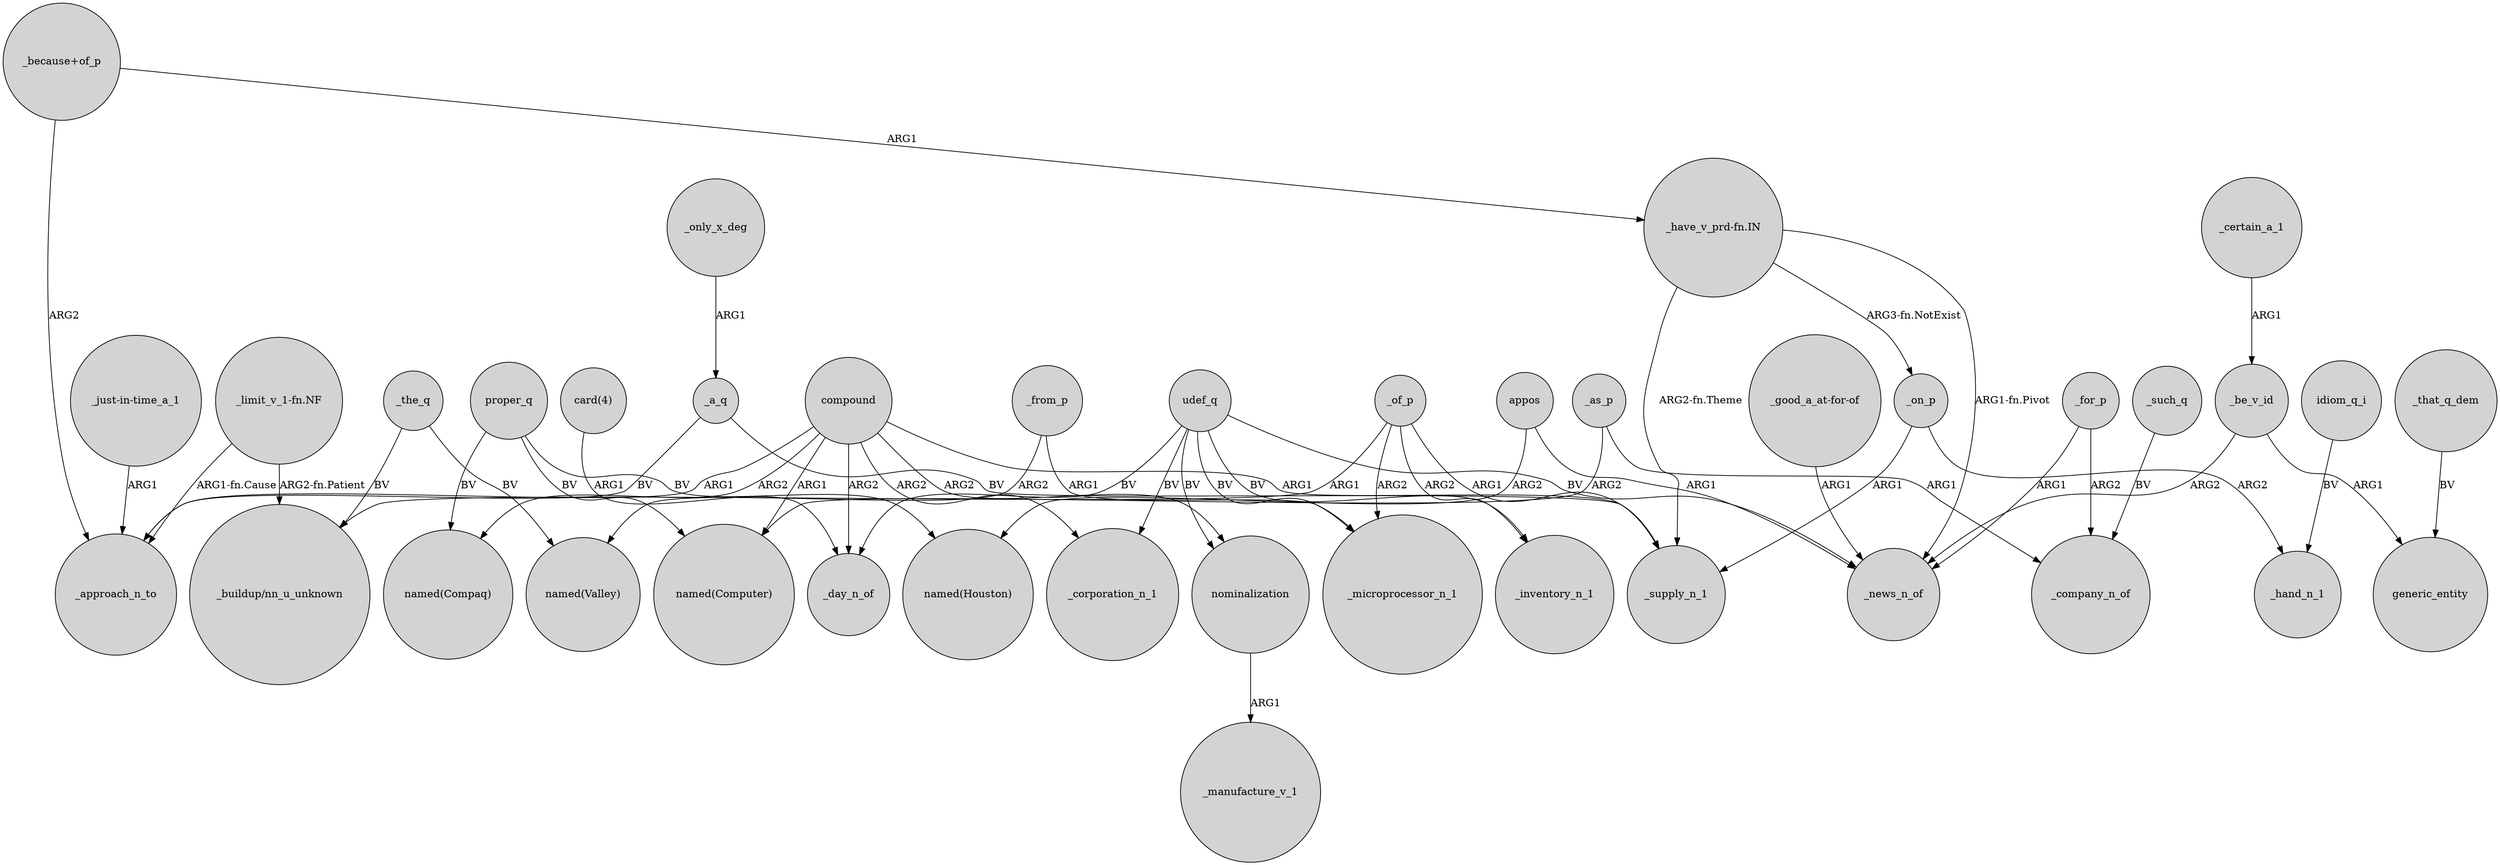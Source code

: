 digraph {
	node [shape=circle style=filled]
	_a_q -> _supply_n_1 [label=BV]
	appos -> "named(Houston)" [label=ARG2]
	udef_q -> _microprocessor_n_1 [label=BV]
	idiom_q_i -> _hand_n_1 [label=BV]
	_that_q_dem -> generic_entity [label=BV]
	appos -> _news_n_of [label=ARG1]
	"_just-in-time_a_1" -> _approach_n_to [label=ARG1]
	"_have_v_prd-fn.IN" -> _news_n_of [label="ARG1-fn.Pivot"]
	_the_q -> "_buildup/nn_u_unknown" [label=BV]
	proper_q -> "named(Compaq)" [label=BV]
	_for_p -> _news_n_of [label=ARG1]
	compound -> _corporation_n_1 [label=ARG2]
	_from_p -> "named(Valley)" [label=ARG2]
	compound -> _day_n_of [label=ARG2]
	"_have_v_prd-fn.IN" -> _on_p [label="ARG3-fn.NotExist"]
	nominalization -> _manufacture_v_1 [label=ARG1]
	_of_p -> _supply_n_1 [label=ARG1]
	"_have_v_prd-fn.IN" -> _supply_n_1 [label="ARG2-fn.Theme"]
	"_good_a_at-for-of" -> _news_n_of [label=ARG1]
	udef_q -> _day_n_of [label=BV]
	_be_v_id -> generic_entity [label=ARG1]
	"card(4)" -> _day_n_of [label=ARG1]
	compound -> nominalization [label=ARG2]
	_on_p -> _supply_n_1 [label=ARG1]
	_as_p -> "named(Computer)" [label=ARG2]
	_such_q -> _company_n_of [label=BV]
	compound -> "named(Computer)" [label=ARG1]
	_a_q -> _approach_n_to [label=BV]
	udef_q -> _corporation_n_1 [label=BV]
	compound -> _approach_n_to [label=ARG1]
	"_limit_v_1-fn.NF" -> _approach_n_to [label="ARG1-fn.Cause"]
	_the_q -> "named(Valley)" [label=BV]
	_as_p -> _company_n_of [label=ARG1]
	_from_p -> _microprocessor_n_1 [label=ARG1]
	_of_p -> "_buildup/nn_u_unknown" [label=ARG1]
	_for_p -> _company_n_of [label=ARG2]
	_be_v_id -> _news_n_of [label=ARG2]
	"_because+of_p" -> "_have_v_prd-fn.IN" [label=ARG1]
	_only_x_deg -> _a_q [label=ARG1]
	compound -> _supply_n_1 [label=ARG1]
	udef_q -> nominalization [label=BV]
	udef_q -> _inventory_n_1 [label=BV]
	proper_q -> "named(Computer)" [label=BV]
	proper_q -> "named(Houston)" [label=BV]
	_on_p -> _hand_n_1 [label=ARG2]
	"_because+of_p" -> _approach_n_to [label=ARG2]
	udef_q -> _news_n_of [label=BV]
	_certain_a_1 -> _be_v_id [label=ARG1]
	_of_p -> _microprocessor_n_1 [label=ARG2]
	_of_p -> _inventory_n_1 [label=ARG2]
	"_limit_v_1-fn.NF" -> "_buildup/nn_u_unknown" [label="ARG2-fn.Patient"]
	compound -> "named(Compaq)" [label=ARG2]
}
